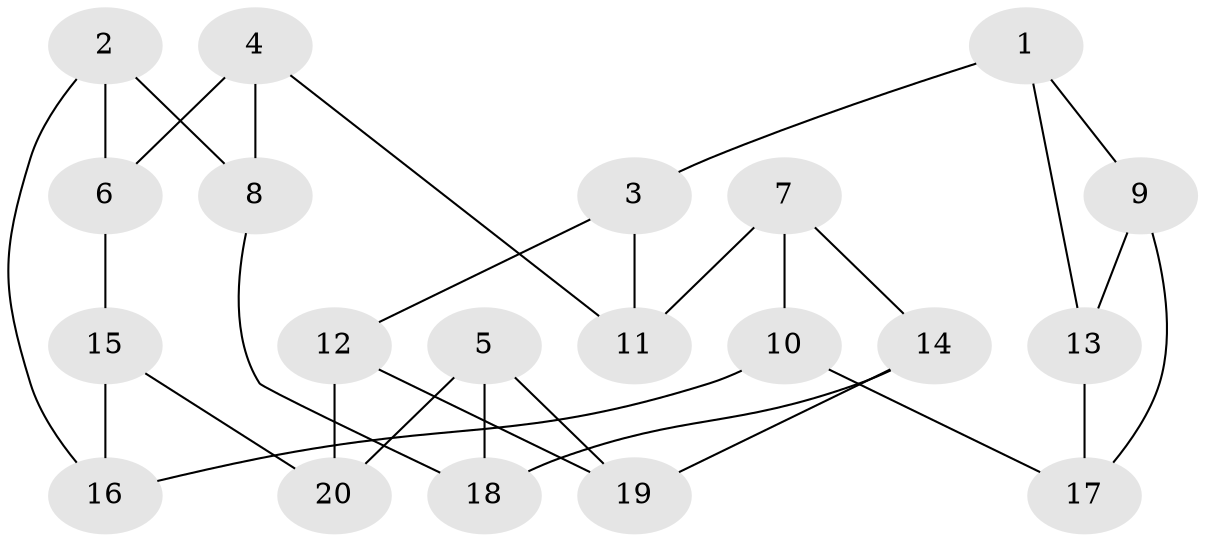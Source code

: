 // Generated by graph-tools (version 1.1) at 2025/46/02/15/25 05:46:28]
// undirected, 20 vertices, 30 edges
graph export_dot {
graph [start="1"]
  node [color=gray90,style=filled];
  1;
  2;
  3;
  4;
  5;
  6;
  7;
  8;
  9;
  10;
  11;
  12;
  13;
  14;
  15;
  16;
  17;
  18;
  19;
  20;
  1 -- 13;
  1 -- 9;
  1 -- 3;
  2 -- 8;
  2 -- 16;
  2 -- 6;
  3 -- 11;
  3 -- 12;
  4 -- 11;
  4 -- 6;
  4 -- 8;
  5 -- 18;
  5 -- 19;
  5 -- 20;
  6 -- 15;
  7 -- 10;
  7 -- 14;
  7 -- 11;
  8 -- 18;
  9 -- 17;
  9 -- 13;
  10 -- 16;
  10 -- 17;
  12 -- 20;
  12 -- 19;
  13 -- 17;
  14 -- 18;
  14 -- 19;
  15 -- 16;
  15 -- 20;
}
